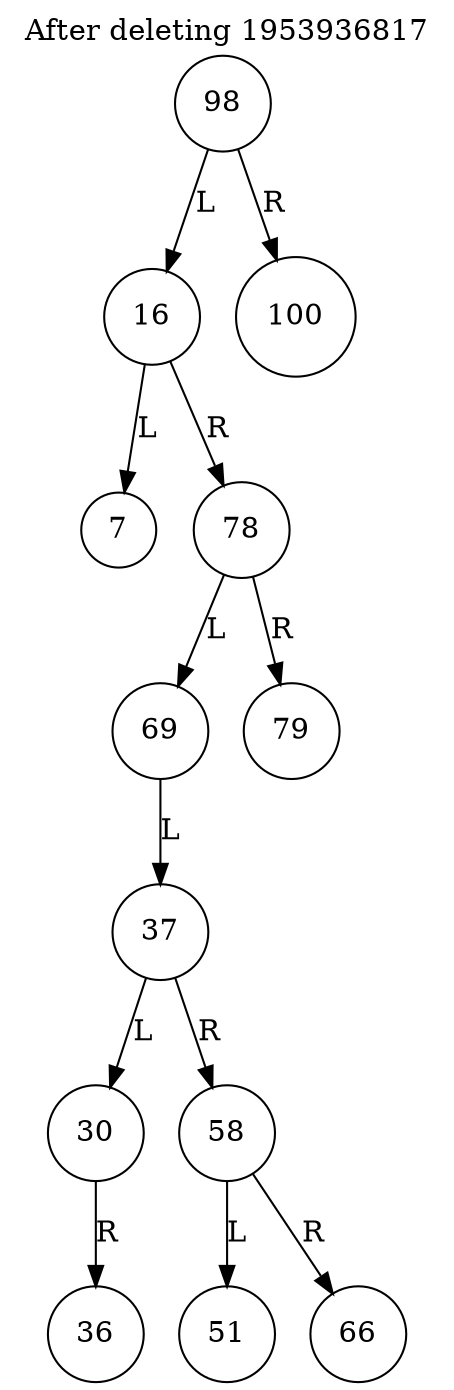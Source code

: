 digraph BinarySearchTree {
   labelloc="t";
   label="After deleting 1953936817";
   node [shape=circle];
   98 -> 16 [label="L"];
   16 -> 7 [label="L"];
   16 -> 78 [label="R"];
   78 -> 69 [label="L"];
   69 -> 37 [label="L"];
   37 -> 30 [label="L"];
   30 -> 36 [label="R"];
   37 -> 58 [label="R"];
   58 -> 51 [label="L"];
   58 -> 66 [label="R"];
   78 -> 79 [label="R"];
   98 -> 100 [label="R"];
}
